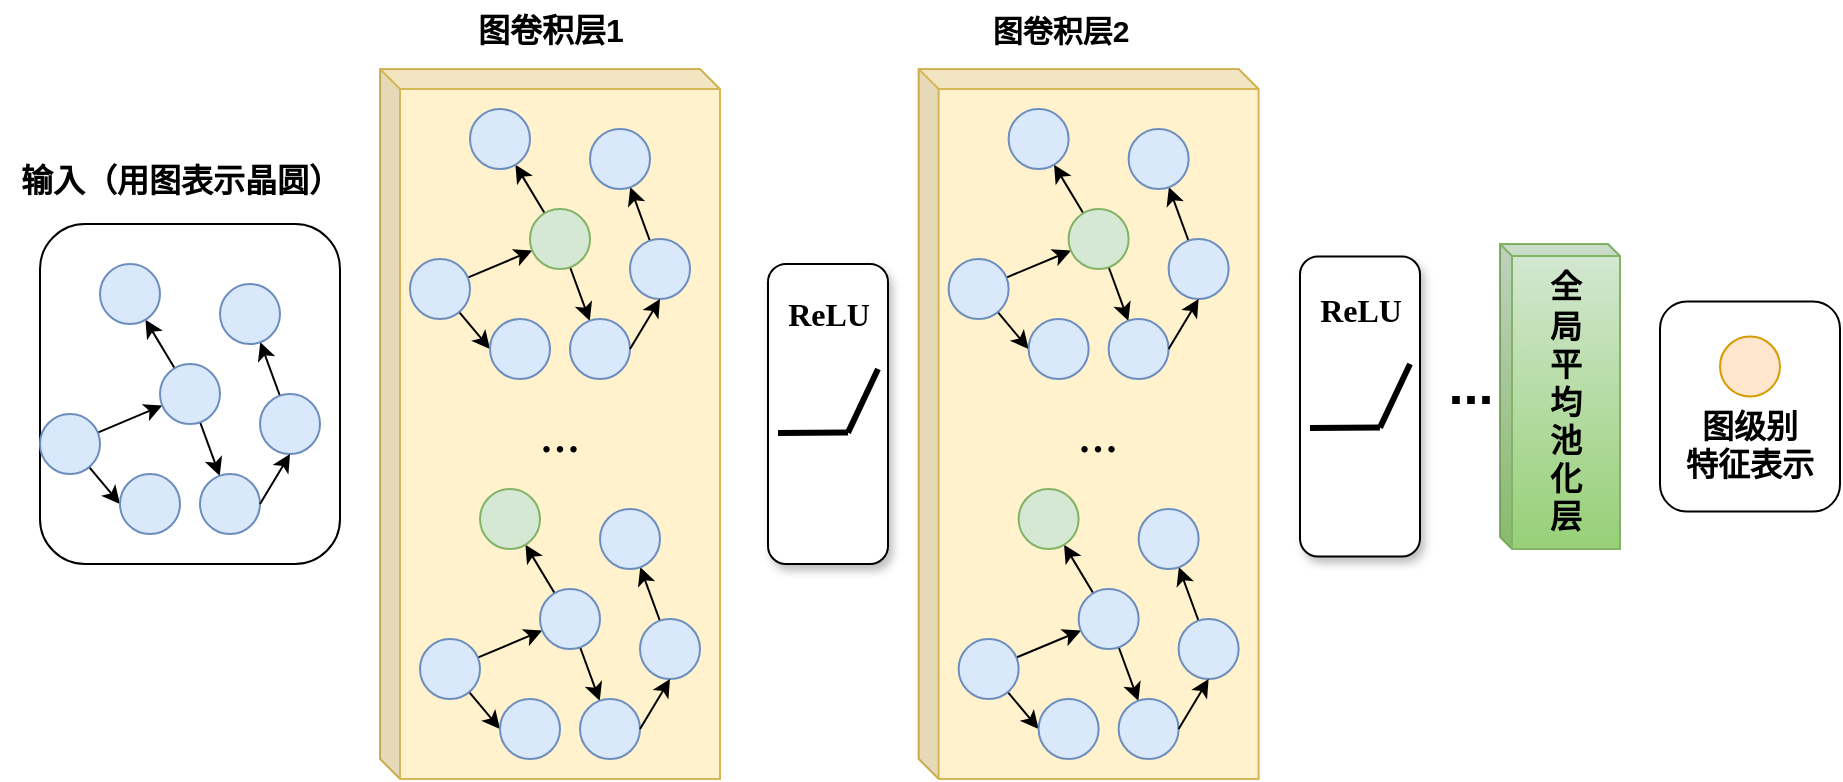 <mxfile version="24.3.1" type="device">
  <diagram name="第 1 页" id="_7PyObRNZWsoRmS7bOab">
    <mxGraphModel dx="1434" dy="738" grid="1" gridSize="10" guides="1" tooltips="1" connect="1" arrows="1" fold="1" page="1" pageScale="1" pageWidth="827" pageHeight="1169" math="0" shadow="0">
      <root>
        <mxCell id="0" />
        <mxCell id="1" parent="0" />
        <mxCell id="nq94LhxT0SGV-kHKaB9D-1" value="" style="rounded=1;whiteSpace=wrap;html=1;" parent="1" vertex="1">
          <mxGeometry x="50" y="330" width="150" height="170" as="geometry" />
        </mxCell>
        <mxCell id="nq94LhxT0SGV-kHKaB9D-11" value="" style="rounded=0;orthogonalLoop=1;jettySize=auto;html=1;" parent="1" source="nq94LhxT0SGV-kHKaB9D-13" target="nq94LhxT0SGV-kHKaB9D-16" edge="1">
          <mxGeometry relative="1" as="geometry" />
        </mxCell>
        <mxCell id="nq94LhxT0SGV-kHKaB9D-12" style="rounded=0;orthogonalLoop=1;jettySize=auto;html=1;entryX=0;entryY=0.5;entryDx=0;entryDy=0;" parent="1" source="nq94LhxT0SGV-kHKaB9D-13" target="nq94LhxT0SGV-kHKaB9D-17" edge="1">
          <mxGeometry relative="1" as="geometry" />
        </mxCell>
        <mxCell id="nq94LhxT0SGV-kHKaB9D-13" value="" style="ellipse;whiteSpace=wrap;html=1;aspect=fixed;fillColor=#dae8fc;strokeColor=#6c8ebf;" parent="1" vertex="1">
          <mxGeometry x="50" y="425" width="30" height="30" as="geometry" />
        </mxCell>
        <mxCell id="nq94LhxT0SGV-kHKaB9D-14" value="" style="rounded=0;orthogonalLoop=1;jettySize=auto;html=1;" parent="1" source="nq94LhxT0SGV-kHKaB9D-16" target="nq94LhxT0SGV-kHKaB9D-20" edge="1">
          <mxGeometry relative="1" as="geometry" />
        </mxCell>
        <mxCell id="nq94LhxT0SGV-kHKaB9D-15" value="" style="rounded=0;orthogonalLoop=1;jettySize=auto;html=1;" parent="1" source="nq94LhxT0SGV-kHKaB9D-16" target="nq94LhxT0SGV-kHKaB9D-21" edge="1">
          <mxGeometry relative="1" as="geometry" />
        </mxCell>
        <mxCell id="nq94LhxT0SGV-kHKaB9D-16" value="" style="ellipse;whiteSpace=wrap;html=1;aspect=fixed;fillColor=#dae8fc;strokeColor=#6c8ebf;" parent="1" vertex="1">
          <mxGeometry x="110" y="400" width="30" height="30" as="geometry" />
        </mxCell>
        <mxCell id="nq94LhxT0SGV-kHKaB9D-17" value="" style="ellipse;whiteSpace=wrap;html=1;aspect=fixed;fillColor=#dae8fc;strokeColor=#6c8ebf;" parent="1" vertex="1">
          <mxGeometry x="90" y="455" width="30" height="30" as="geometry" />
        </mxCell>
        <mxCell id="nq94LhxT0SGV-kHKaB9D-18" value="" style="rounded=0;orthogonalLoop=1;jettySize=auto;html=1;" parent="1" source="nq94LhxT0SGV-kHKaB9D-19" target="nq94LhxT0SGV-kHKaB9D-22" edge="1">
          <mxGeometry relative="1" as="geometry" />
        </mxCell>
        <mxCell id="nq94LhxT0SGV-kHKaB9D-19" value="" style="ellipse;whiteSpace=wrap;html=1;aspect=fixed;fillColor=#dae8fc;strokeColor=#6c8ebf;" parent="1" vertex="1">
          <mxGeometry x="160" y="415" width="30" height="30" as="geometry" />
        </mxCell>
        <mxCell id="nq94LhxT0SGV-kHKaB9D-20" value="" style="ellipse;whiteSpace=wrap;html=1;aspect=fixed;fillColor=#dae8fc;strokeColor=#6c8ebf;" parent="1" vertex="1">
          <mxGeometry x="80" y="350" width="30" height="30" as="geometry" />
        </mxCell>
        <mxCell id="nq94LhxT0SGV-kHKaB9D-21" value="" style="ellipse;whiteSpace=wrap;html=1;aspect=fixed;fillColor=#dae8fc;strokeColor=#6c8ebf;" parent="1" vertex="1">
          <mxGeometry x="130" y="455" width="30" height="30" as="geometry" />
        </mxCell>
        <mxCell id="nq94LhxT0SGV-kHKaB9D-22" value="" style="ellipse;whiteSpace=wrap;html=1;aspect=fixed;fillColor=#dae8fc;strokeColor=#6c8ebf;" parent="1" vertex="1">
          <mxGeometry x="140" y="360" width="30" height="30" as="geometry" />
        </mxCell>
        <mxCell id="nq94LhxT0SGV-kHKaB9D-63" value="&lt;font face=&quot;Times New Roman&quot; style=&quot;font-size: 27px;&quot;&gt;...&lt;/font&gt;" style="shape=cube;whiteSpace=wrap;html=1;boundedLbl=1;backgroundOutline=1;darkOpacity=0.05;darkOpacity2=0.1;size=10;fillColor=#fff2cc;strokeColor=#d6b656;" parent="1" vertex="1">
          <mxGeometry x="220" y="252.5" width="170" height="355" as="geometry" />
        </mxCell>
        <mxCell id="nq94LhxT0SGV-kHKaB9D-83" value="" style="endArrow=classic;html=1;rounded=0;entryX=0.5;entryY=1;entryDx=0;entryDy=0;" parent="1" target="nq94LhxT0SGV-kHKaB9D-19" edge="1">
          <mxGeometry width="50" height="50" relative="1" as="geometry">
            <mxPoint x="160" y="470" as="sourcePoint" />
            <mxPoint x="210" y="420" as="targetPoint" />
          </mxGeometry>
        </mxCell>
        <mxCell id="nq94LhxT0SGV-kHKaB9D-84" value="" style="rounded=0;orthogonalLoop=1;jettySize=auto;html=1;" parent="1" source="nq94LhxT0SGV-kHKaB9D-86" target="nq94LhxT0SGV-kHKaB9D-89" edge="1">
          <mxGeometry relative="1" as="geometry" />
        </mxCell>
        <mxCell id="nq94LhxT0SGV-kHKaB9D-85" style="rounded=0;orthogonalLoop=1;jettySize=auto;html=1;entryX=0;entryY=0.5;entryDx=0;entryDy=0;" parent="1" source="nq94LhxT0SGV-kHKaB9D-86" target="nq94LhxT0SGV-kHKaB9D-90" edge="1">
          <mxGeometry relative="1" as="geometry" />
        </mxCell>
        <mxCell id="nq94LhxT0SGV-kHKaB9D-86" value="" style="ellipse;whiteSpace=wrap;html=1;aspect=fixed;fillColor=#dae8fc;strokeColor=#6c8ebf;" parent="1" vertex="1">
          <mxGeometry x="235" y="347.5" width="30" height="30" as="geometry" />
        </mxCell>
        <mxCell id="nq94LhxT0SGV-kHKaB9D-87" value="" style="rounded=0;orthogonalLoop=1;jettySize=auto;html=1;" parent="1" source="nq94LhxT0SGV-kHKaB9D-89" target="nq94LhxT0SGV-kHKaB9D-93" edge="1">
          <mxGeometry relative="1" as="geometry" />
        </mxCell>
        <mxCell id="nq94LhxT0SGV-kHKaB9D-88" value="" style="rounded=0;orthogonalLoop=1;jettySize=auto;html=1;" parent="1" source="nq94LhxT0SGV-kHKaB9D-89" target="nq94LhxT0SGV-kHKaB9D-94" edge="1">
          <mxGeometry relative="1" as="geometry" />
        </mxCell>
        <mxCell id="nq94LhxT0SGV-kHKaB9D-89" value="" style="ellipse;whiteSpace=wrap;html=1;aspect=fixed;fillColor=#d5e8d4;strokeColor=#82b366;" parent="1" vertex="1">
          <mxGeometry x="295" y="322.5" width="30" height="30" as="geometry" />
        </mxCell>
        <mxCell id="nq94LhxT0SGV-kHKaB9D-90" value="" style="ellipse;whiteSpace=wrap;html=1;aspect=fixed;fillColor=#dae8fc;strokeColor=#6c8ebf;" parent="1" vertex="1">
          <mxGeometry x="275" y="377.5" width="30" height="30" as="geometry" />
        </mxCell>
        <mxCell id="nq94LhxT0SGV-kHKaB9D-91" value="" style="rounded=0;orthogonalLoop=1;jettySize=auto;html=1;" parent="1" source="nq94LhxT0SGV-kHKaB9D-92" target="nq94LhxT0SGV-kHKaB9D-95" edge="1">
          <mxGeometry relative="1" as="geometry" />
        </mxCell>
        <mxCell id="nq94LhxT0SGV-kHKaB9D-92" value="" style="ellipse;whiteSpace=wrap;html=1;aspect=fixed;fillColor=#dae8fc;strokeColor=#6c8ebf;" parent="1" vertex="1">
          <mxGeometry x="345" y="337.5" width="30" height="30" as="geometry" />
        </mxCell>
        <mxCell id="nq94LhxT0SGV-kHKaB9D-93" value="" style="ellipse;whiteSpace=wrap;html=1;aspect=fixed;fillColor=#dae8fc;strokeColor=#6c8ebf;" parent="1" vertex="1">
          <mxGeometry x="265" y="272.5" width="30" height="30" as="geometry" />
        </mxCell>
        <mxCell id="nq94LhxT0SGV-kHKaB9D-94" value="" style="ellipse;whiteSpace=wrap;html=1;aspect=fixed;fillColor=#dae8fc;strokeColor=#6c8ebf;" parent="1" vertex="1">
          <mxGeometry x="315" y="377.5" width="30" height="30" as="geometry" />
        </mxCell>
        <mxCell id="nq94LhxT0SGV-kHKaB9D-95" value="" style="ellipse;whiteSpace=wrap;html=1;aspect=fixed;fillColor=#dae8fc;strokeColor=#6c8ebf;" parent="1" vertex="1">
          <mxGeometry x="325" y="282.5" width="30" height="30" as="geometry" />
        </mxCell>
        <mxCell id="nq94LhxT0SGV-kHKaB9D-96" value="" style="endArrow=classic;html=1;rounded=0;entryX=0.5;entryY=1;entryDx=0;entryDy=0;" parent="1" target="nq94LhxT0SGV-kHKaB9D-92" edge="1">
          <mxGeometry width="50" height="50" relative="1" as="geometry">
            <mxPoint x="345" y="392.5" as="sourcePoint" />
            <mxPoint x="395" y="342.5" as="targetPoint" />
          </mxGeometry>
        </mxCell>
        <mxCell id="nq94LhxT0SGV-kHKaB9D-110" value="" style="rounded=0;orthogonalLoop=1;jettySize=auto;html=1;" parent="1" source="nq94LhxT0SGV-kHKaB9D-112" target="nq94LhxT0SGV-kHKaB9D-115" edge="1">
          <mxGeometry relative="1" as="geometry" />
        </mxCell>
        <mxCell id="nq94LhxT0SGV-kHKaB9D-111" style="rounded=0;orthogonalLoop=1;jettySize=auto;html=1;entryX=0;entryY=0.5;entryDx=0;entryDy=0;" parent="1" source="nq94LhxT0SGV-kHKaB9D-112" target="nq94LhxT0SGV-kHKaB9D-116" edge="1">
          <mxGeometry relative="1" as="geometry" />
        </mxCell>
        <mxCell id="nq94LhxT0SGV-kHKaB9D-112" value="" style="ellipse;whiteSpace=wrap;html=1;aspect=fixed;fillColor=#dae8fc;strokeColor=#6c8ebf;" parent="1" vertex="1">
          <mxGeometry x="240" y="537.5" width="30" height="30" as="geometry" />
        </mxCell>
        <mxCell id="nq94LhxT0SGV-kHKaB9D-113" value="" style="rounded=0;orthogonalLoop=1;jettySize=auto;html=1;" parent="1" source="nq94LhxT0SGV-kHKaB9D-115" target="nq94LhxT0SGV-kHKaB9D-119" edge="1">
          <mxGeometry relative="1" as="geometry" />
        </mxCell>
        <mxCell id="nq94LhxT0SGV-kHKaB9D-114" value="" style="rounded=0;orthogonalLoop=1;jettySize=auto;html=1;" parent="1" source="nq94LhxT0SGV-kHKaB9D-115" target="nq94LhxT0SGV-kHKaB9D-120" edge="1">
          <mxGeometry relative="1" as="geometry" />
        </mxCell>
        <mxCell id="nq94LhxT0SGV-kHKaB9D-115" value="" style="ellipse;whiteSpace=wrap;html=1;aspect=fixed;fillColor=#dae8fc;strokeColor=#6c8ebf;" parent="1" vertex="1">
          <mxGeometry x="300" y="512.5" width="30" height="30" as="geometry" />
        </mxCell>
        <mxCell id="nq94LhxT0SGV-kHKaB9D-116" value="" style="ellipse;whiteSpace=wrap;html=1;aspect=fixed;fillColor=#dae8fc;strokeColor=#6c8ebf;" parent="1" vertex="1">
          <mxGeometry x="280" y="567.5" width="30" height="30" as="geometry" />
        </mxCell>
        <mxCell id="nq94LhxT0SGV-kHKaB9D-117" value="" style="rounded=0;orthogonalLoop=1;jettySize=auto;html=1;" parent="1" source="nq94LhxT0SGV-kHKaB9D-118" target="nq94LhxT0SGV-kHKaB9D-121" edge="1">
          <mxGeometry relative="1" as="geometry" />
        </mxCell>
        <mxCell id="nq94LhxT0SGV-kHKaB9D-118" value="" style="ellipse;whiteSpace=wrap;html=1;aspect=fixed;fillColor=#dae8fc;strokeColor=#6c8ebf;" parent="1" vertex="1">
          <mxGeometry x="350" y="527.5" width="30" height="30" as="geometry" />
        </mxCell>
        <mxCell id="nq94LhxT0SGV-kHKaB9D-119" value="" style="ellipse;whiteSpace=wrap;html=1;aspect=fixed;fillColor=#d5e8d4;strokeColor=#82b366;" parent="1" vertex="1">
          <mxGeometry x="270" y="462.5" width="30" height="30" as="geometry" />
        </mxCell>
        <mxCell id="nq94LhxT0SGV-kHKaB9D-120" value="" style="ellipse;whiteSpace=wrap;html=1;aspect=fixed;fillColor=#dae8fc;strokeColor=#6c8ebf;" parent="1" vertex="1">
          <mxGeometry x="320" y="567.5" width="30" height="30" as="geometry" />
        </mxCell>
        <mxCell id="nq94LhxT0SGV-kHKaB9D-121" value="" style="ellipse;whiteSpace=wrap;html=1;aspect=fixed;fillColor=#dae8fc;strokeColor=#6c8ebf;" parent="1" vertex="1">
          <mxGeometry x="330" y="472.5" width="30" height="30" as="geometry" />
        </mxCell>
        <mxCell id="nq94LhxT0SGV-kHKaB9D-122" value="" style="endArrow=classic;html=1;rounded=0;entryX=0.5;entryY=1;entryDx=0;entryDy=0;" parent="1" target="nq94LhxT0SGV-kHKaB9D-118" edge="1">
          <mxGeometry width="50" height="50" relative="1" as="geometry">
            <mxPoint x="350" y="582.5" as="sourcePoint" />
            <mxPoint x="400" y="532.5" as="targetPoint" />
          </mxGeometry>
        </mxCell>
        <mxCell id="nq94LhxT0SGV-kHKaB9D-125" value="&lt;font face=&quot;Times New Roman&quot; style=&quot;font-size: 27px;&quot;&gt;...&lt;/font&gt;" style="shape=cube;whiteSpace=wrap;html=1;boundedLbl=1;backgroundOutline=1;darkOpacity=0.05;darkOpacity2=0.1;size=10;fillColor=#fff2cc;strokeColor=#d6b656;" parent="1" vertex="1">
          <mxGeometry x="489.31" y="252.5" width="170" height="355" as="geometry" />
        </mxCell>
        <mxCell id="nq94LhxT0SGV-kHKaB9D-126" value="" style="rounded=0;orthogonalLoop=1;jettySize=auto;html=1;" parent="1" source="nq94LhxT0SGV-kHKaB9D-128" target="nq94LhxT0SGV-kHKaB9D-131" edge="1">
          <mxGeometry relative="1" as="geometry" />
        </mxCell>
        <mxCell id="nq94LhxT0SGV-kHKaB9D-127" style="rounded=0;orthogonalLoop=1;jettySize=auto;html=1;entryX=0;entryY=0.5;entryDx=0;entryDy=0;" parent="1" source="nq94LhxT0SGV-kHKaB9D-128" target="nq94LhxT0SGV-kHKaB9D-132" edge="1">
          <mxGeometry relative="1" as="geometry" />
        </mxCell>
        <mxCell id="nq94LhxT0SGV-kHKaB9D-128" value="" style="ellipse;whiteSpace=wrap;html=1;aspect=fixed;fillColor=#dae8fc;strokeColor=#6c8ebf;" parent="1" vertex="1">
          <mxGeometry x="504.31" y="347.5" width="30" height="30" as="geometry" />
        </mxCell>
        <mxCell id="nq94LhxT0SGV-kHKaB9D-129" value="" style="rounded=0;orthogonalLoop=1;jettySize=auto;html=1;" parent="1" source="nq94LhxT0SGV-kHKaB9D-131" target="nq94LhxT0SGV-kHKaB9D-135" edge="1">
          <mxGeometry relative="1" as="geometry" />
        </mxCell>
        <mxCell id="nq94LhxT0SGV-kHKaB9D-130" value="" style="rounded=0;orthogonalLoop=1;jettySize=auto;html=1;" parent="1" source="nq94LhxT0SGV-kHKaB9D-131" target="nq94LhxT0SGV-kHKaB9D-136" edge="1">
          <mxGeometry relative="1" as="geometry" />
        </mxCell>
        <mxCell id="nq94LhxT0SGV-kHKaB9D-131" value="" style="ellipse;whiteSpace=wrap;html=1;aspect=fixed;fillColor=#d5e8d4;strokeColor=#82b366;" parent="1" vertex="1">
          <mxGeometry x="564.31" y="322.5" width="30" height="30" as="geometry" />
        </mxCell>
        <mxCell id="nq94LhxT0SGV-kHKaB9D-132" value="" style="ellipse;whiteSpace=wrap;html=1;aspect=fixed;fillColor=#dae8fc;strokeColor=#6c8ebf;" parent="1" vertex="1">
          <mxGeometry x="544.31" y="377.5" width="30" height="30" as="geometry" />
        </mxCell>
        <mxCell id="nq94LhxT0SGV-kHKaB9D-133" value="" style="rounded=0;orthogonalLoop=1;jettySize=auto;html=1;" parent="1" source="nq94LhxT0SGV-kHKaB9D-134" target="nq94LhxT0SGV-kHKaB9D-137" edge="1">
          <mxGeometry relative="1" as="geometry" />
        </mxCell>
        <mxCell id="nq94LhxT0SGV-kHKaB9D-134" value="" style="ellipse;whiteSpace=wrap;html=1;aspect=fixed;fillColor=#dae8fc;strokeColor=#6c8ebf;" parent="1" vertex="1">
          <mxGeometry x="614.31" y="337.5" width="30" height="30" as="geometry" />
        </mxCell>
        <mxCell id="nq94LhxT0SGV-kHKaB9D-135" value="" style="ellipse;whiteSpace=wrap;html=1;aspect=fixed;fillColor=#dae8fc;strokeColor=#6c8ebf;" parent="1" vertex="1">
          <mxGeometry x="534.31" y="272.5" width="30" height="30" as="geometry" />
        </mxCell>
        <mxCell id="nq94LhxT0SGV-kHKaB9D-136" value="" style="ellipse;whiteSpace=wrap;html=1;aspect=fixed;fillColor=#dae8fc;strokeColor=#6c8ebf;" parent="1" vertex="1">
          <mxGeometry x="584.31" y="377.5" width="30" height="30" as="geometry" />
        </mxCell>
        <mxCell id="nq94LhxT0SGV-kHKaB9D-137" value="" style="ellipse;whiteSpace=wrap;html=1;aspect=fixed;fillColor=#dae8fc;strokeColor=#6c8ebf;" parent="1" vertex="1">
          <mxGeometry x="594.31" y="282.5" width="30" height="30" as="geometry" />
        </mxCell>
        <mxCell id="nq94LhxT0SGV-kHKaB9D-138" value="" style="endArrow=classic;html=1;rounded=0;entryX=0.5;entryY=1;entryDx=0;entryDy=0;" parent="1" target="nq94LhxT0SGV-kHKaB9D-134" edge="1">
          <mxGeometry width="50" height="50" relative="1" as="geometry">
            <mxPoint x="614.31" y="392.5" as="sourcePoint" />
            <mxPoint x="664.31" y="342.5" as="targetPoint" />
          </mxGeometry>
        </mxCell>
        <mxCell id="nq94LhxT0SGV-kHKaB9D-139" value="" style="rounded=0;orthogonalLoop=1;jettySize=auto;html=1;" parent="1" source="nq94LhxT0SGV-kHKaB9D-141" target="nq94LhxT0SGV-kHKaB9D-144" edge="1">
          <mxGeometry relative="1" as="geometry" />
        </mxCell>
        <mxCell id="nq94LhxT0SGV-kHKaB9D-140" style="rounded=0;orthogonalLoop=1;jettySize=auto;html=1;entryX=0;entryY=0.5;entryDx=0;entryDy=0;" parent="1" source="nq94LhxT0SGV-kHKaB9D-141" target="nq94LhxT0SGV-kHKaB9D-145" edge="1">
          <mxGeometry relative="1" as="geometry" />
        </mxCell>
        <mxCell id="nq94LhxT0SGV-kHKaB9D-141" value="" style="ellipse;whiteSpace=wrap;html=1;aspect=fixed;fillColor=#dae8fc;strokeColor=#6c8ebf;" parent="1" vertex="1">
          <mxGeometry x="509.31" y="537.5" width="30" height="30" as="geometry" />
        </mxCell>
        <mxCell id="nq94LhxT0SGV-kHKaB9D-142" value="" style="rounded=0;orthogonalLoop=1;jettySize=auto;html=1;" parent="1" source="nq94LhxT0SGV-kHKaB9D-144" target="nq94LhxT0SGV-kHKaB9D-148" edge="1">
          <mxGeometry relative="1" as="geometry" />
        </mxCell>
        <mxCell id="nq94LhxT0SGV-kHKaB9D-143" value="" style="rounded=0;orthogonalLoop=1;jettySize=auto;html=1;" parent="1" source="nq94LhxT0SGV-kHKaB9D-144" target="nq94LhxT0SGV-kHKaB9D-149" edge="1">
          <mxGeometry relative="1" as="geometry" />
        </mxCell>
        <mxCell id="nq94LhxT0SGV-kHKaB9D-144" value="" style="ellipse;whiteSpace=wrap;html=1;aspect=fixed;fillColor=#dae8fc;strokeColor=#6c8ebf;" parent="1" vertex="1">
          <mxGeometry x="569.31" y="512.5" width="30" height="30" as="geometry" />
        </mxCell>
        <mxCell id="nq94LhxT0SGV-kHKaB9D-145" value="" style="ellipse;whiteSpace=wrap;html=1;aspect=fixed;fillColor=#dae8fc;strokeColor=#6c8ebf;" parent="1" vertex="1">
          <mxGeometry x="549.31" y="567.5" width="30" height="30" as="geometry" />
        </mxCell>
        <mxCell id="nq94LhxT0SGV-kHKaB9D-146" value="" style="rounded=0;orthogonalLoop=1;jettySize=auto;html=1;" parent="1" source="nq94LhxT0SGV-kHKaB9D-147" target="nq94LhxT0SGV-kHKaB9D-150" edge="1">
          <mxGeometry relative="1" as="geometry" />
        </mxCell>
        <mxCell id="nq94LhxT0SGV-kHKaB9D-147" value="" style="ellipse;whiteSpace=wrap;html=1;aspect=fixed;fillColor=#dae8fc;strokeColor=#6c8ebf;" parent="1" vertex="1">
          <mxGeometry x="619.31" y="527.5" width="30" height="30" as="geometry" />
        </mxCell>
        <mxCell id="nq94LhxT0SGV-kHKaB9D-148" value="" style="ellipse;whiteSpace=wrap;html=1;aspect=fixed;fillColor=#d5e8d4;strokeColor=#82b366;" parent="1" vertex="1">
          <mxGeometry x="539.31" y="462.5" width="30" height="30" as="geometry" />
        </mxCell>
        <mxCell id="nq94LhxT0SGV-kHKaB9D-149" value="" style="ellipse;whiteSpace=wrap;html=1;aspect=fixed;fillColor=#dae8fc;strokeColor=#6c8ebf;" parent="1" vertex="1">
          <mxGeometry x="589.31" y="567.5" width="30" height="30" as="geometry" />
        </mxCell>
        <mxCell id="nq94LhxT0SGV-kHKaB9D-150" value="" style="ellipse;whiteSpace=wrap;html=1;aspect=fixed;fillColor=#dae8fc;strokeColor=#6c8ebf;" parent="1" vertex="1">
          <mxGeometry x="599.31" y="472.5" width="30" height="30" as="geometry" />
        </mxCell>
        <mxCell id="nq94LhxT0SGV-kHKaB9D-151" value="" style="endArrow=classic;html=1;rounded=0;entryX=0.5;entryY=1;entryDx=0;entryDy=0;" parent="1" target="nq94LhxT0SGV-kHKaB9D-147" edge="1">
          <mxGeometry width="50" height="50" relative="1" as="geometry">
            <mxPoint x="619.31" y="582.5" as="sourcePoint" />
            <mxPoint x="669.31" y="532.5" as="targetPoint" />
          </mxGeometry>
        </mxCell>
        <mxCell id="nq94LhxT0SGV-kHKaB9D-154" value="" style="endArrow=none;html=1;rounded=0;" parent="1" edge="1">
          <mxGeometry width="50" height="50" relative="1" as="geometry">
            <mxPoint x="410" y="427.5" as="sourcePoint" />
            <mxPoint x="410" y="427.5" as="targetPoint" />
          </mxGeometry>
        </mxCell>
        <mxCell id="nq94LhxT0SGV-kHKaB9D-157" value="" style="rounded=1;whiteSpace=wrap;html=1;glass=0;shadow=1;" parent="1" vertex="1">
          <mxGeometry x="680" y="346.25" width="60" height="150" as="geometry" />
        </mxCell>
        <mxCell id="nq94LhxT0SGV-kHKaB9D-158" value="&lt;font face=&quot;Times New Roman&quot; style=&quot;font-size: 16px;&quot;&gt;&lt;b&gt;ReLU&lt;/b&gt;&lt;/font&gt;" style="text;html=1;align=center;verticalAlign=middle;resizable=0;points=[];autosize=1;strokeColor=none;fillColor=none;" parent="1" vertex="1">
          <mxGeometry x="680" y="357.5" width="60" height="30" as="geometry" />
        </mxCell>
        <mxCell id="nq94LhxT0SGV-kHKaB9D-159" value="" style="endArrow=none;html=1;rounded=0;" parent="1" edge="1">
          <mxGeometry width="50" height="50" relative="1" as="geometry">
            <mxPoint x="679.31" y="417.5" as="sourcePoint" />
            <mxPoint x="679.31" y="417.5" as="targetPoint" />
          </mxGeometry>
        </mxCell>
        <mxCell id="nq94LhxT0SGV-kHKaB9D-160" value="" style="endArrow=none;html=1;rounded=0;fontStyle=1;strokeWidth=3;" parent="1" edge="1">
          <mxGeometry width="50" height="50" relative="1" as="geometry">
            <mxPoint x="720" y="431.81" as="sourcePoint" />
            <mxPoint x="735" y="400" as="targetPoint" />
          </mxGeometry>
        </mxCell>
        <mxCell id="nq94LhxT0SGV-kHKaB9D-161" value="" style="endArrow=none;html=1;rounded=0;fontStyle=1;fontSize=24;strokeWidth=3;" parent="1" edge="1">
          <mxGeometry width="50" height="50" relative="1" as="geometry">
            <mxPoint x="685" y="432" as="sourcePoint" />
            <mxPoint x="720" y="431.81" as="targetPoint" />
          </mxGeometry>
        </mxCell>
        <mxCell id="nq94LhxT0SGV-kHKaB9D-162" value="&lt;font style=&quot;font-size: 27px;&quot;&gt;&lt;b&gt;...&lt;/b&gt;&lt;/font&gt;" style="text;html=1;align=center;verticalAlign=middle;resizable=0;points=[];autosize=1;strokeColor=none;fillColor=none;" parent="1" vertex="1">
          <mxGeometry x="740" y="386.25" width="50" height="50" as="geometry" />
        </mxCell>
        <mxCell id="nq94LhxT0SGV-kHKaB9D-163" value="&lt;font face=&quot;宋体&quot; style=&quot;font-size: 16px;&quot;&gt;&lt;b&gt;全&lt;br&gt;局&lt;br&gt;平&lt;br&gt;均&lt;br&gt;池&lt;br&gt;化&lt;br&gt;层&lt;/b&gt;&lt;/font&gt;" style="shape=cube;whiteSpace=wrap;html=1;boundedLbl=1;backgroundOutline=1;darkOpacity=0.05;darkOpacity2=0.1;size=6;fillColor=#d5e8d4;strokeColor=#82b366;gradientColor=#97d077;" parent="1" vertex="1">
          <mxGeometry x="780" y="340" width="60" height="152.5" as="geometry" />
        </mxCell>
        <mxCell id="nq94LhxT0SGV-kHKaB9D-164" value="&lt;font face=&quot;宋体&quot; style=&quot;font-size: 16px;&quot;&gt;&lt;b&gt;&lt;br&gt;&lt;br&gt;图级别&lt;br&gt;特征表示&lt;/b&gt;&lt;/font&gt;" style="rounded=1;whiteSpace=wrap;html=1;" parent="1" vertex="1">
          <mxGeometry x="860" y="368.75" width="90" height="105" as="geometry" />
        </mxCell>
        <mxCell id="nq94LhxT0SGV-kHKaB9D-165" value="" style="ellipse;whiteSpace=wrap;html=1;aspect=fixed;fillColor=#ffe6cc;strokeColor=#d79b00;" parent="1" vertex="1">
          <mxGeometry x="890" y="386.25" width="30" height="30" as="geometry" />
        </mxCell>
        <mxCell id="nq94LhxT0SGV-kHKaB9D-166" value="" style="rounded=1;whiteSpace=wrap;html=1;glass=0;shadow=1;" parent="1" vertex="1">
          <mxGeometry x="414" y="350" width="60" height="150" as="geometry" />
        </mxCell>
        <mxCell id="nq94LhxT0SGV-kHKaB9D-167" value="&lt;font face=&quot;Times New Roman&quot; style=&quot;font-size: 16px;&quot;&gt;&lt;b&gt;ReLU&lt;/b&gt;&lt;/font&gt;" style="text;html=1;align=center;verticalAlign=middle;resizable=0;points=[];autosize=1;strokeColor=none;fillColor=none;" parent="1" vertex="1">
          <mxGeometry x="414" y="360" width="60" height="30" as="geometry" />
        </mxCell>
        <mxCell id="nq94LhxT0SGV-kHKaB9D-168" value="" style="endArrow=none;html=1;rounded=0;" parent="1" target="nq94LhxT0SGV-kHKaB9D-166" edge="1">
          <mxGeometry width="50" height="50" relative="1" as="geometry">
            <mxPoint x="414" y="430" as="sourcePoint" />
            <mxPoint x="464" y="380" as="targetPoint" />
          </mxGeometry>
        </mxCell>
        <mxCell id="nq94LhxT0SGV-kHKaB9D-169" value="" style="endArrow=none;html=1;rounded=0;fontStyle=1;strokeWidth=3;" parent="1" edge="1">
          <mxGeometry width="50" height="50" relative="1" as="geometry">
            <mxPoint x="454" y="434.31" as="sourcePoint" />
            <mxPoint x="469" y="402.5" as="targetPoint" />
          </mxGeometry>
        </mxCell>
        <mxCell id="nq94LhxT0SGV-kHKaB9D-170" value="" style="endArrow=none;html=1;rounded=0;fontStyle=1;fontSize=24;strokeWidth=3;" parent="1" edge="1">
          <mxGeometry width="50" height="50" relative="1" as="geometry">
            <mxPoint x="419" y="434.5" as="sourcePoint" />
            <mxPoint x="454" y="434.31" as="targetPoint" />
          </mxGeometry>
        </mxCell>
        <mxCell id="nq94LhxT0SGV-kHKaB9D-171" value="&lt;font style=&quot;font-size: 16px;&quot;&gt;&lt;b&gt;图卷积层1&lt;/b&gt;&lt;/font&gt;" style="text;html=1;align=center;verticalAlign=middle;resizable=0;points=[];autosize=1;strokeColor=none;fillColor=none;" parent="1" vertex="1">
          <mxGeometry x="255" y="218" width="100" height="30" as="geometry" />
        </mxCell>
        <mxCell id="nq94LhxT0SGV-kHKaB9D-172" value="&lt;font style=&quot;font-size: 15px;&quot;&gt;&lt;b&gt;图卷积层2&lt;/b&gt;&lt;/font&gt;" style="text;html=1;align=center;verticalAlign=middle;resizable=0;points=[];autosize=1;strokeColor=none;fillColor=none;" parent="1" vertex="1">
          <mxGeometry x="515" y="218" width="90" height="30" as="geometry" />
        </mxCell>
        <mxCell id="nq94LhxT0SGV-kHKaB9D-173" value="&lt;font style=&quot;font-size: 16px;&quot;&gt;&lt;b&gt;输入（用图表示晶圆）&lt;/b&gt;&lt;/font&gt;" style="text;html=1;align=center;verticalAlign=middle;resizable=0;points=[];autosize=1;strokeColor=none;fillColor=none;" parent="1" vertex="1">
          <mxGeometry x="30" y="292.5" width="180" height="30" as="geometry" />
        </mxCell>
      </root>
    </mxGraphModel>
  </diagram>
</mxfile>
